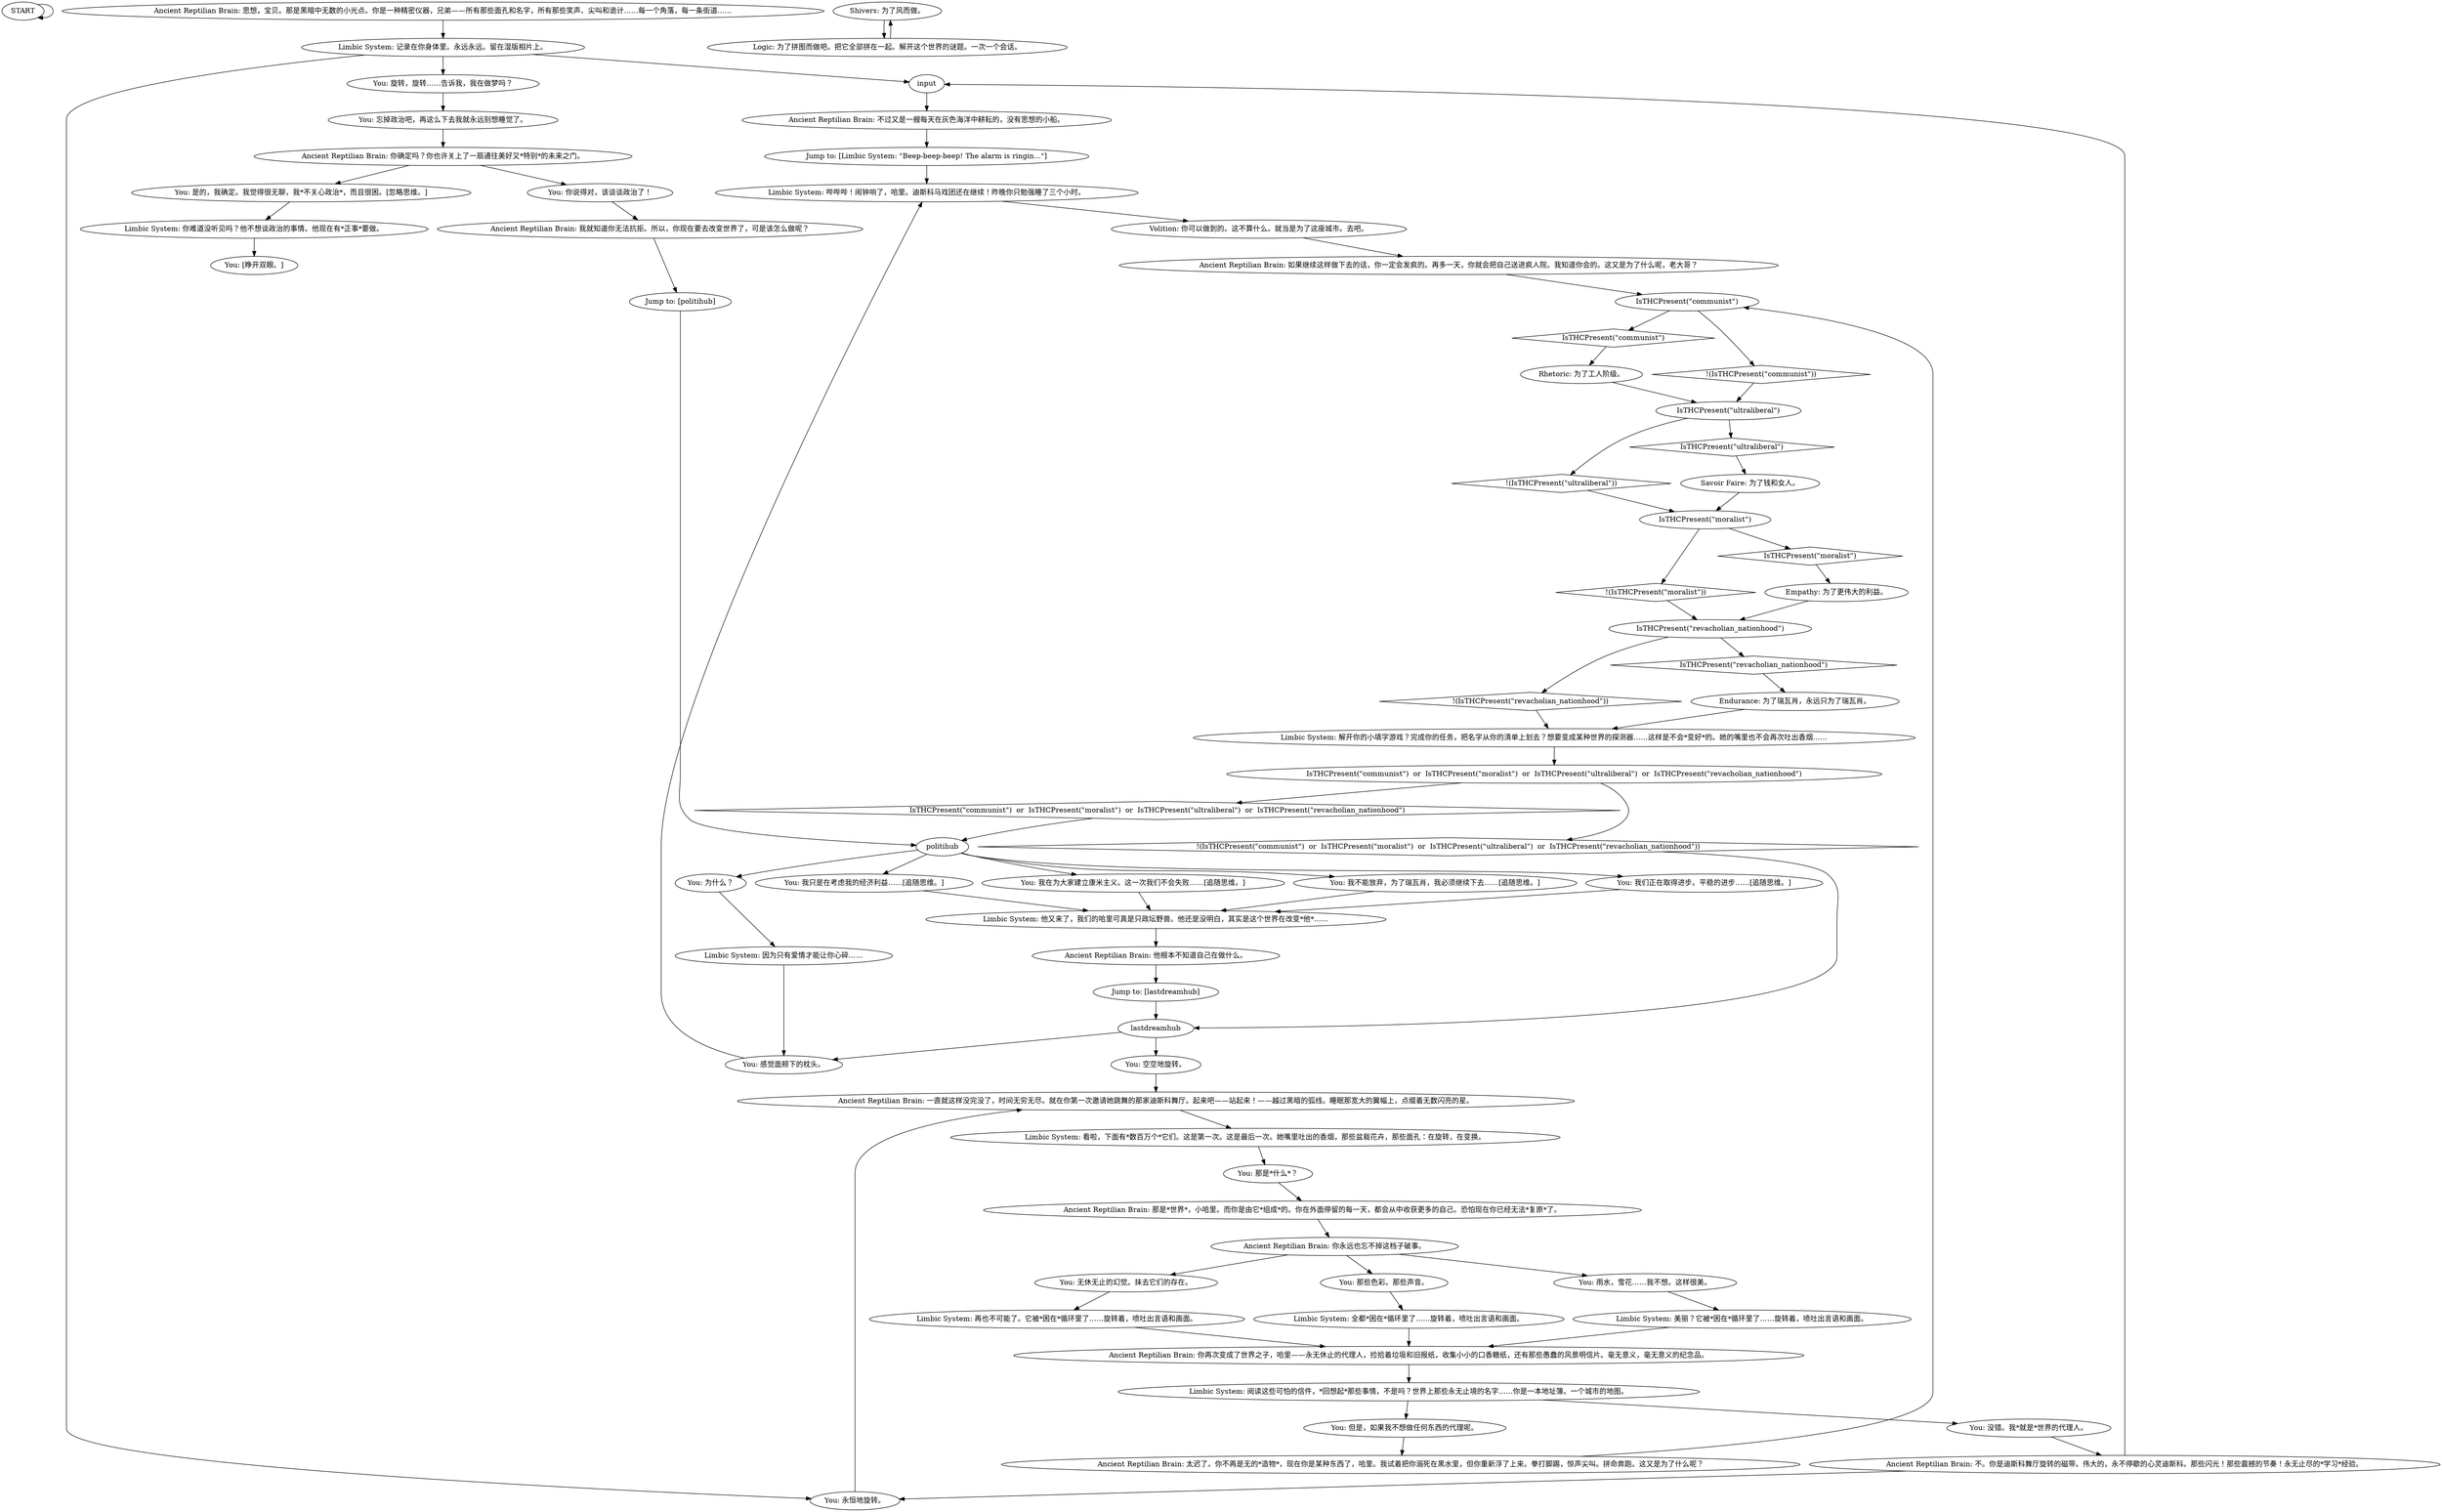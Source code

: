 # WHIRLING F2 / DREAM 4
# Dream in which you are the world-detector.
# ==================================================
digraph G {
	  0 [label="START"];
	  1 [label="input"];
	  2 [label="You: 空空地旋转。"];
	  3 [label="You: 为什么？"];
	  4 [label="You: 忘掉政治吧，再这么下去我就永远别想睡觉了。"];
	  5 [label="Ancient Reptilian Brain: 不。你是迪斯科舞厅旋转的磁带。伟大的，永不停歇的心灵迪斯科。那些闪光！那些震撼的节奏！永无止尽的*学习*经验。"];
	  6 [label="Ancient Reptilian Brain: 如果继续这样做下去的话，你一定会发疯的。再多一天，你就会把自己送进疯人院。我知道你会的。这又是为了什么呢，老大哥？"];
	  7 [label="Shivers: 为了风而做。"];
	  8 [label="You: [睁开双眼。]"];
	  9 [label="Ancient Reptilian Brain: 不过又是一艘每天在灰色海洋中耕耘的，没有思想的小船。"];
	  10 [label="Ancient Reptilian Brain: 思想，宝贝。那是黑暗中无数的小光点。你是一种精密仪器，兄弟——所有那些面孔和名字，所有那些笑声、尖叫和诡计……每一个角落，每一条街道……"];
	  11 [label="You: 我不能放弃，为了瑞瓦肖，我必须继续下去……[追随思维。]"];
	  12 [label="You: 我们正在取得进步。平稳的进步……[追随思维。]"];
	  13 [label="Limbic System: 他又来了，我们的哈里可真是只政坛野兽。他还是没明白，其实是这个世界在改变*他*……"];
	  14 [label="Jump to: [Limbic System: \"Beep-beep-beep! The alarm is ringin...\"]"];
	  15 [label="Ancient Reptilian Brain: 你再次变成了世界之子，哈里——永无休止的代理人，捡拾着垃圾和旧报纸，收集小小的口香糖纸，还有那些愚蠢的风景明信片。毫无意义，毫无意义的纪念品。"];
	  16 [label="You: 我只是在考虑我的经济利益……[追随思维。]"];
	  17 [label="IsTHCPresent(\"revacholian_nationhood\")"];
	  18 [label="IsTHCPresent(\"revacholian_nationhood\")", shape=diamond];
	  19 [label="!(IsTHCPresent(\"revacholian_nationhood\"))", shape=diamond];
	  20 [label="Empathy: 为了更伟大的利益。"];
	  21 [label="Endurance: 为了瑞瓦肖，永远只为了瑞瓦肖。"];
	  22 [label="You: 永恒地旋转。"];
	  23 [label="You: 但是，如果我不想做任何东西的代理呢。"];
	  24 [label="Limbic System: 哔哔哔！闹钟响了，哈里。迪斯科马戏团还在继续！昨晚你只勉强睡了三个小时。"];
	  25 [label="Jump to: [lastdreamhub]"];
	  26 [label="Ancient Reptilian Brain: 那是*世界*，小哈里。而你是由它*组成*的。你在外面停留的每一天，都会从中收获更多的自己。恐怕现在你已经无法*复原*了。"];
	  27 [label="Ancient Reptilian Brain: 你永远也忘不掉这档子破事。"];
	  28 [label="IsTHCPresent(\"moralist\")"];
	  29 [label="IsTHCPresent(\"moralist\")", shape=diamond];
	  30 [label="!(IsTHCPresent(\"moralist\"))", shape=diamond];
	  31 [label="You: 你说得对，该谈谈政治了！"];
	  32 [label="Limbic System: 再也不可能了。它被*困在*循环里了……旋转着，喷吐出言语和画面。"];
	  33 [label="Logic: 为了拼图而做吧。把它全部拼在一起。解开这个世界的谜题。一次一个会话。"];
	  34 [label="IsTHCPresent(\"communist\")"];
	  35 [label="IsTHCPresent(\"communist\")", shape=diamond];
	  36 [label="!(IsTHCPresent(\"communist\"))", shape=diamond];
	  37 [label="You: 是的，我确定。我觉得很无聊，我*不关心政治*，而且很困。[忽略思维。]"];
	  38 [label="Savoir Faire: 为了钱和女人。"];
	  39 [label="Limbic System: 记录在你身体里。永远永远。留在湿版相片上。"];
	  40 [label="You: 那些色彩。那些声音。"];
	  41 [label="politihub"];
	  42 [label="Ancient Reptilian Brain: 你确定吗？你也许关上了一扇通往美好又*特别*的未来之门。"];
	  43 [label="Limbic System: 因为只有爱情才能让你心碎……"];
	  44 [label="Ancient Reptilian Brain: 我就知道你无法抗拒。所以，你现在要去改变世界了，可是该怎么做呢？"];
	  45 [label="You: 那是*什么*？"];
	  46 [label="You: 雨水，雪花……我不想。这样很美。"];
	  47 [label="You: 无休无止的幻觉。抹去它们的存在。"];
	  48 [label="Limbic System: 美丽？它被*困在*循环里了……旋转着，喷吐出言语和画面。"];
	  49 [label="Limbic System: 全都*困在*循环里了……旋转着，喷吐出言语和画面。"];
	  50 [label="You: 感觉面颊下的枕头。"];
	  51 [label="Ancient Reptilian Brain: 他根本不知道自己在做什么。"];
	  52 [label="Ancient Reptilian Brain: 一直就这样没完没了，时间无穷无尽。就在你第一次邀请她跳舞的那家迪斯科舞厅。起来吧——站起来！——越过黑暗的弧线。睡眠那宽大的翼幅上，点缀着无数闪亮的星。"];
	  53 [label="Limbic System: 阅读这些可怕的信件，*回想起*那些事情，不是吗？世界上那些永无止境的名字……你是一本地址簿。一个城市的地图。"];
	  54 [label="You: 旋转，旋转……告诉我，我在做梦吗？"];
	  55 [label="Limbic System: 看啦，下面有*数百万个*它们。这是第一次。这是最后一次。她嘴里吐出的香烟，那些盆栽花卉，那些面孔：在旋转，在变换。"];
	  56 [label="Limbic System: 解开你的小填字游戏？完成你的任务，把名字从你的清单上划去？想要变成某种世界的探测器……这样是不会*变好*的。她的嘴里也不会再次吐出香烟……"];
	  57 [label="You: 我在为大家建立康米主义。这一次我们不会失败……[追随思维。]"];
	  58 [label="You: 没错。我*就是*世界的代理人。"];
	  59 [label="Rhetoric: 为了工人阶级。"];
	  60 [label="IsTHCPresent(\"ultraliberal\")"];
	  61 [label="IsTHCPresent(\"ultraliberal\")", shape=diamond];
	  62 [label="!(IsTHCPresent(\"ultraliberal\"))", shape=diamond];
	  63 [label="Jump to: [politihub]"];
	  64 [label="Ancient Reptilian Brain: 太迟了。你不再是无的*造物*，现在你是某种东西了，哈里。我试着把你溺死在黑水里，但你重新浮了上来。拳打脚踢，惊声尖叫。拼命奔跑。这又是为了什么呢？"];
	  65 [label="Volition: 你可以做到的。这不算什么。就当是为了这座城市。去吧。"];
	  66 [label="IsTHCPresent(\"communist\")  or  IsTHCPresent(\"moralist\")  or  IsTHCPresent(\"ultraliberal\")  or  IsTHCPresent(\"revacholian_nationhood\")"];
	  67 [label="IsTHCPresent(\"communist\")  or  IsTHCPresent(\"moralist\")  or  IsTHCPresent(\"ultraliberal\")  or  IsTHCPresent(\"revacholian_nationhood\")", shape=diamond];
	  68 [label="!(IsTHCPresent(\"communist\")  or  IsTHCPresent(\"moralist\")  or  IsTHCPresent(\"ultraliberal\")  or  IsTHCPresent(\"revacholian_nationhood\"))", shape=diamond];
	  69 [label="lastdreamhub"];
	  70 [label="Limbic System: 你难道没听见吗？他不想谈政治的事情。他现在有*正事*要做。"];
	  0 -> 0
	  1 -> 9
	  2 -> 52
	  3 -> 43
	  4 -> 42
	  5 -> 1
	  5 -> 22
	  6 -> 34
	  7 -> 33
	  9 -> 14
	  10 -> 39
	  11 -> 13
	  12 -> 13
	  13 -> 51
	  14 -> 24
	  15 -> 53
	  16 -> 13
	  17 -> 18
	  17 -> 19
	  18 -> 21
	  19 -> 56
	  20 -> 17
	  21 -> 56
	  22 -> 52
	  23 -> 64
	  24 -> 65
	  25 -> 69
	  26 -> 27
	  27 -> 40
	  27 -> 46
	  27 -> 47
	  28 -> 29
	  28 -> 30
	  29 -> 20
	  30 -> 17
	  31 -> 44
	  32 -> 15
	  33 -> 7
	  34 -> 35
	  34 -> 36
	  35 -> 59
	  36 -> 60
	  37 -> 70
	  38 -> 28
	  39 -> 54
	  39 -> 1
	  39 -> 22
	  40 -> 49
	  41 -> 3
	  41 -> 11
	  41 -> 12
	  41 -> 16
	  41 -> 57
	  42 -> 37
	  42 -> 31
	  43 -> 50
	  44 -> 63
	  45 -> 26
	  46 -> 48
	  47 -> 32
	  48 -> 15
	  49 -> 15
	  50 -> 24
	  51 -> 25
	  52 -> 55
	  53 -> 58
	  53 -> 23
	  54 -> 4
	  55 -> 45
	  56 -> 66
	  57 -> 13
	  58 -> 5
	  59 -> 60
	  60 -> 61
	  60 -> 62
	  61 -> 38
	  62 -> 28
	  63 -> 41
	  64 -> 34
	  65 -> 6
	  66 -> 67
	  66 -> 68
	  67 -> 41
	  68 -> 69
	  69 -> 2
	  69 -> 50
	  70 -> 8
}

